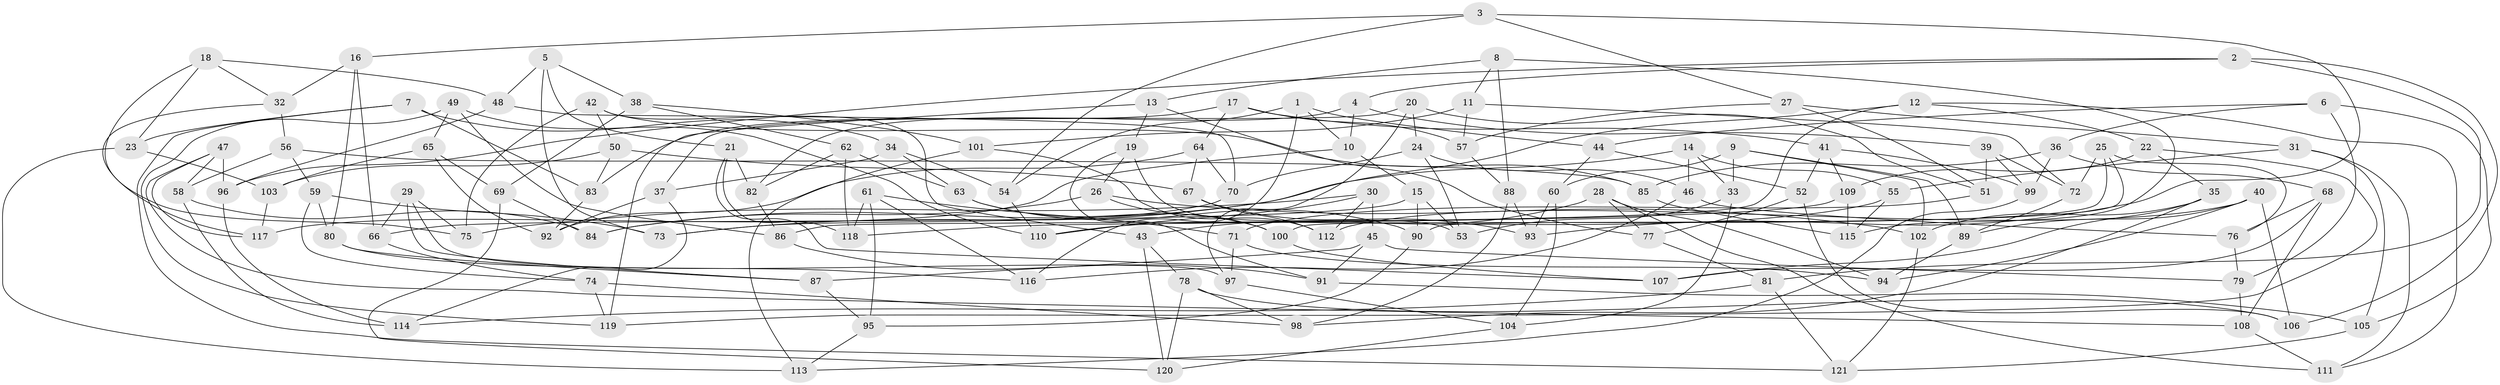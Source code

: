 // Generated by graph-tools (version 1.1) at 2025/58/03/09/25 04:58:44]
// undirected, 121 vertices, 242 edges
graph export_dot {
graph [start="1"]
  node [color=gray90,style=filled];
  1;
  2;
  3;
  4;
  5;
  6;
  7;
  8;
  9;
  10;
  11;
  12;
  13;
  14;
  15;
  16;
  17;
  18;
  19;
  20;
  21;
  22;
  23;
  24;
  25;
  26;
  27;
  28;
  29;
  30;
  31;
  32;
  33;
  34;
  35;
  36;
  37;
  38;
  39;
  40;
  41;
  42;
  43;
  44;
  45;
  46;
  47;
  48;
  49;
  50;
  51;
  52;
  53;
  54;
  55;
  56;
  57;
  58;
  59;
  60;
  61;
  62;
  63;
  64;
  65;
  66;
  67;
  68;
  69;
  70;
  71;
  72;
  73;
  74;
  75;
  76;
  77;
  78;
  79;
  80;
  81;
  82;
  83;
  84;
  85;
  86;
  87;
  88;
  89;
  90;
  91;
  92;
  93;
  94;
  95;
  96;
  97;
  98;
  99;
  100;
  101;
  102;
  103;
  104;
  105;
  106;
  107;
  108;
  109;
  110;
  111;
  112;
  113;
  114;
  115;
  116;
  117;
  118;
  119;
  120;
  121;
  1 -- 54;
  1 -- 44;
  1 -- 116;
  1 -- 10;
  2 -- 81;
  2 -- 96;
  2 -- 106;
  2 -- 4;
  3 -- 16;
  3 -- 54;
  3 -- 27;
  3 -- 93;
  4 -- 82;
  4 -- 10;
  4 -- 39;
  5 -- 38;
  5 -- 48;
  5 -- 21;
  5 -- 73;
  6 -- 44;
  6 -- 36;
  6 -- 105;
  6 -- 79;
  7 -- 121;
  7 -- 23;
  7 -- 34;
  7 -- 83;
  8 -- 88;
  8 -- 11;
  8 -- 13;
  8 -- 115;
  9 -- 60;
  9 -- 89;
  9 -- 102;
  9 -- 33;
  10 -- 117;
  10 -- 15;
  11 -- 101;
  11 -- 72;
  11 -- 57;
  12 -- 22;
  12 -- 86;
  12 -- 73;
  12 -- 111;
  13 -- 19;
  13 -- 77;
  13 -- 119;
  14 -- 84;
  14 -- 33;
  14 -- 46;
  14 -- 55;
  15 -- 53;
  15 -- 90;
  15 -- 66;
  16 -- 66;
  16 -- 32;
  16 -- 80;
  17 -- 41;
  17 -- 64;
  17 -- 83;
  17 -- 57;
  18 -- 23;
  18 -- 48;
  18 -- 32;
  18 -- 75;
  19 -- 26;
  19 -- 53;
  19 -- 91;
  20 -- 24;
  20 -- 51;
  20 -- 97;
  20 -- 37;
  21 -- 118;
  21 -- 82;
  21 -- 107;
  22 -- 109;
  22 -- 119;
  22 -- 35;
  23 -- 103;
  23 -- 113;
  24 -- 46;
  24 -- 53;
  24 -- 70;
  25 -- 100;
  25 -- 72;
  25 -- 76;
  25 -- 90;
  26 -- 100;
  26 -- 102;
  26 -- 84;
  27 -- 31;
  27 -- 51;
  27 -- 57;
  28 -- 94;
  28 -- 77;
  28 -- 111;
  28 -- 43;
  29 -- 97;
  29 -- 75;
  29 -- 66;
  29 -- 87;
  30 -- 110;
  30 -- 112;
  30 -- 45;
  30 -- 75;
  31 -- 55;
  31 -- 111;
  31 -- 105;
  32 -- 117;
  32 -- 56;
  33 -- 53;
  33 -- 104;
  34 -- 63;
  34 -- 54;
  34 -- 37;
  35 -- 98;
  35 -- 107;
  35 -- 102;
  36 -- 99;
  36 -- 85;
  36 -- 68;
  37 -- 92;
  37 -- 114;
  38 -- 101;
  38 -- 62;
  38 -- 69;
  39 -- 99;
  39 -- 51;
  39 -- 72;
  40 -- 106;
  40 -- 112;
  40 -- 89;
  40 -- 94;
  41 -- 52;
  41 -- 109;
  41 -- 99;
  42 -- 43;
  42 -- 75;
  42 -- 50;
  42 -- 85;
  43 -- 78;
  43 -- 120;
  44 -- 60;
  44 -- 52;
  45 -- 79;
  45 -- 91;
  45 -- 87;
  46 -- 76;
  46 -- 116;
  47 -- 117;
  47 -- 58;
  47 -- 108;
  47 -- 96;
  48 -- 96;
  48 -- 70;
  49 -- 86;
  49 -- 110;
  49 -- 119;
  49 -- 65;
  50 -- 67;
  50 -- 83;
  50 -- 103;
  51 -- 71;
  52 -- 106;
  52 -- 77;
  54 -- 110;
  55 -- 115;
  55 -- 110;
  56 -- 59;
  56 -- 58;
  56 -- 85;
  57 -- 88;
  58 -- 114;
  58 -- 84;
  59 -- 80;
  59 -- 73;
  59 -- 74;
  60 -- 104;
  60 -- 93;
  61 -- 118;
  61 -- 116;
  61 -- 71;
  61 -- 95;
  62 -- 63;
  62 -- 82;
  62 -- 118;
  63 -- 100;
  63 -- 90;
  64 -- 92;
  64 -- 67;
  64 -- 70;
  65 -- 92;
  65 -- 103;
  65 -- 69;
  66 -- 74;
  67 -- 93;
  67 -- 112;
  68 -- 107;
  68 -- 76;
  68 -- 108;
  69 -- 84;
  69 -- 120;
  70 -- 73;
  71 -- 94;
  71 -- 97;
  72 -- 89;
  74 -- 119;
  74 -- 98;
  76 -- 79;
  77 -- 81;
  78 -- 98;
  78 -- 106;
  78 -- 120;
  79 -- 108;
  80 -- 87;
  80 -- 116;
  81 -- 121;
  81 -- 114;
  82 -- 86;
  83 -- 92;
  85 -- 115;
  86 -- 91;
  87 -- 95;
  88 -- 93;
  88 -- 98;
  89 -- 94;
  90 -- 95;
  91 -- 105;
  95 -- 113;
  96 -- 114;
  97 -- 104;
  99 -- 113;
  100 -- 107;
  101 -- 112;
  101 -- 113;
  102 -- 121;
  103 -- 117;
  104 -- 120;
  105 -- 121;
  108 -- 111;
  109 -- 115;
  109 -- 118;
}
